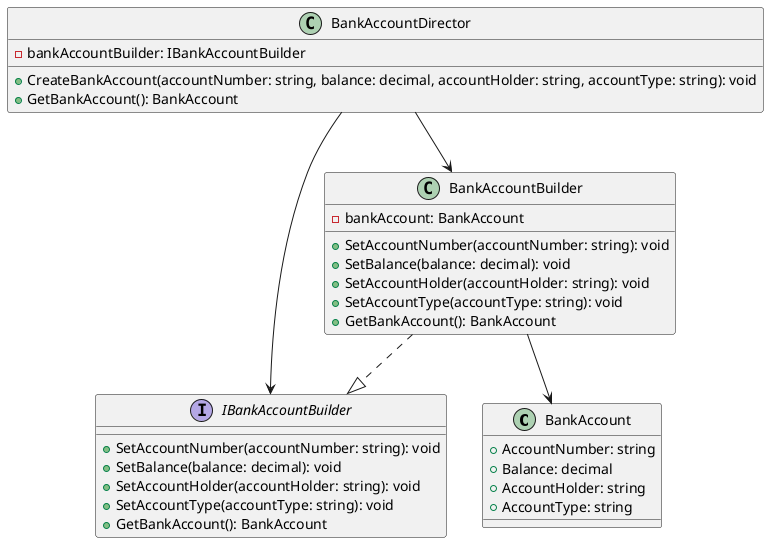@startuml

class BankAccount {
    + AccountNumber: string
    + Balance: decimal
    + AccountHolder: string
    + AccountType: string
}

interface IBankAccountBuilder {
    + SetAccountNumber(accountNumber: string): void
    + SetBalance(balance: decimal): void
    + SetAccountHolder(accountHolder: string): void
    + SetAccountType(accountType: string): void
    + GetBankAccount(): BankAccount
}

class BankAccountBuilder {
    - bankAccount: BankAccount
    + SetAccountNumber(accountNumber: string): void
    + SetBalance(balance: decimal): void
    + SetAccountHolder(accountHolder: string): void
    + SetAccountType(accountType: string): void
    + GetBankAccount(): BankAccount
}

class BankAccountDirector {
    - bankAccountBuilder: IBankAccountBuilder
    + CreateBankAccount(accountNumber: string, balance: decimal, accountHolder: string, accountType: string): void
    + GetBankAccount(): BankAccount
}

BankAccountBuilder ..|> IBankAccountBuilder
BankAccountDirector--> IBankAccountBuilder
BankAccountDirector --> BankAccountBuilder
BankAccountBuilder --> BankAccount

@enduml